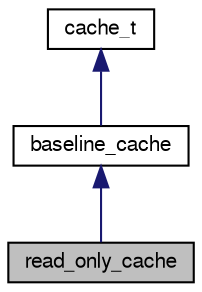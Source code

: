 digraph G
{
  bgcolor="transparent";
  edge [fontname="FreeSans",fontsize="10",labelfontname="FreeSans",labelfontsize="10"];
  node [fontname="FreeSans",fontsize="10",shape=record];
  Node1 [label="read_only_cache",height=0.2,width=0.4,color="black", fillcolor="grey75", style="filled" fontcolor="black"];
  Node2 -> Node1 [dir=back,color="midnightblue",fontsize="10",style="solid",fontname="FreeSans"];
  Node2 [label="baseline_cache",height=0.2,width=0.4,color="black",URL="$classbaseline__cache.html"];
  Node3 -> Node2 [dir=back,color="midnightblue",fontsize="10",style="solid",fontname="FreeSans"];
  Node3 [label="cache_t",height=0.2,width=0.4,color="black",URL="$classcache__t.html"];
}

